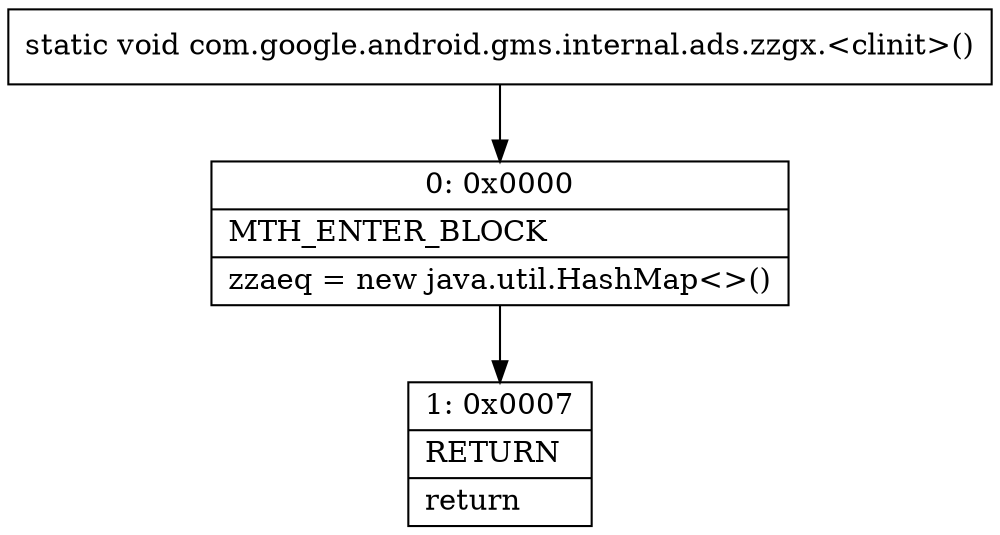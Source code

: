 digraph "CFG forcom.google.android.gms.internal.ads.zzgx.\<clinit\>()V" {
Node_0 [shape=record,label="{0\:\ 0x0000|MTH_ENTER_BLOCK\l|zzaeq = new java.util.HashMap\<\>()\l}"];
Node_1 [shape=record,label="{1\:\ 0x0007|RETURN\l|return\l}"];
MethodNode[shape=record,label="{static void com.google.android.gms.internal.ads.zzgx.\<clinit\>() }"];
MethodNode -> Node_0;
Node_0 -> Node_1;
}

